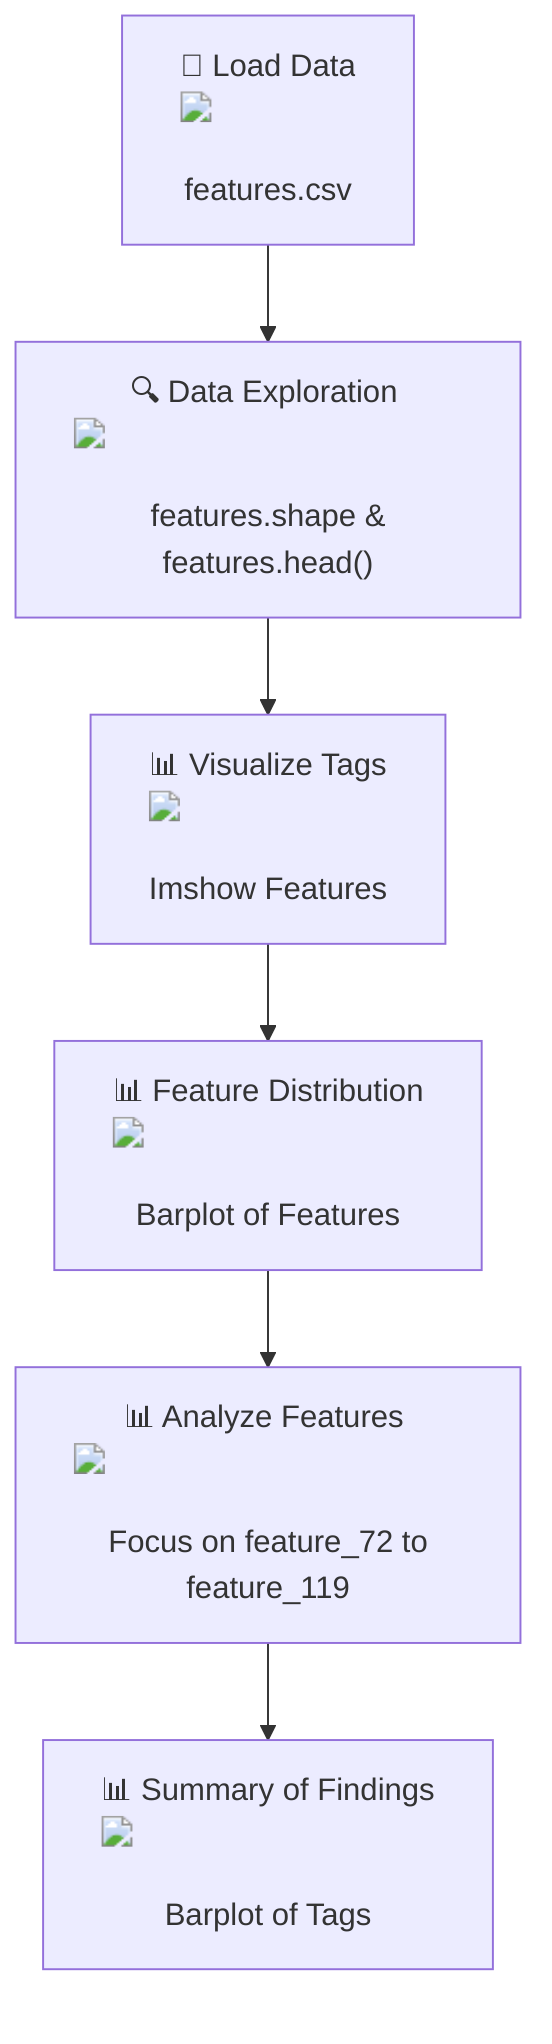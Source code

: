 flowchart TD
    A["📂 Load Data <img src='icons/file.svg' /> <br/> features.csv"] --> B["🔍 Data Exploration <img src='icons/table.svg' /> <br/> features.shape & features.head()"]
    B --> C["📊 Visualize Tags <img src='dummy_plots/heatmap_template.svg' /> <br/> Imshow Features"]
    C --> D["📊 Feature Distribution <img src='dummy_plots/barplot_template.svg' /> <br/> Barplot of Features"]
    D --> E["📊 Analyze Features <img src='dummy_plots/heatmap_template.svg' /> <br/> Focus on feature_72 to feature_119"]
    E --> F["📊 Summary of Findings <img src='dummy_plots/barplot_template.svg' /> <br/> Barplot of Tags"]